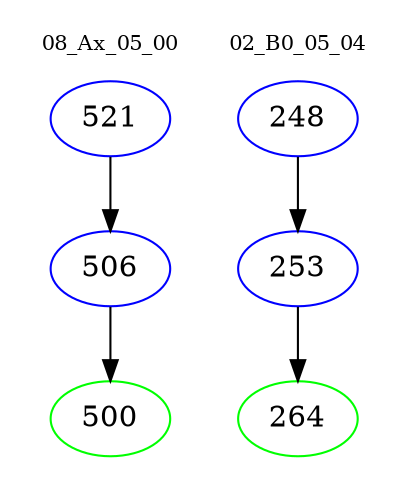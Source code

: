 digraph{
subgraph cluster_0 {
color = white
label = "08_Ax_05_00";
fontsize=10;
T0_521 [label="521", color="blue"]
T0_521 -> T0_506 [color="black"]
T0_506 [label="506", color="blue"]
T0_506 -> T0_500 [color="black"]
T0_500 [label="500", color="green"]
}
subgraph cluster_1 {
color = white
label = "02_B0_05_04";
fontsize=10;
T1_248 [label="248", color="blue"]
T1_248 -> T1_253 [color="black"]
T1_253 [label="253", color="blue"]
T1_253 -> T1_264 [color="black"]
T1_264 [label="264", color="green"]
}
}
